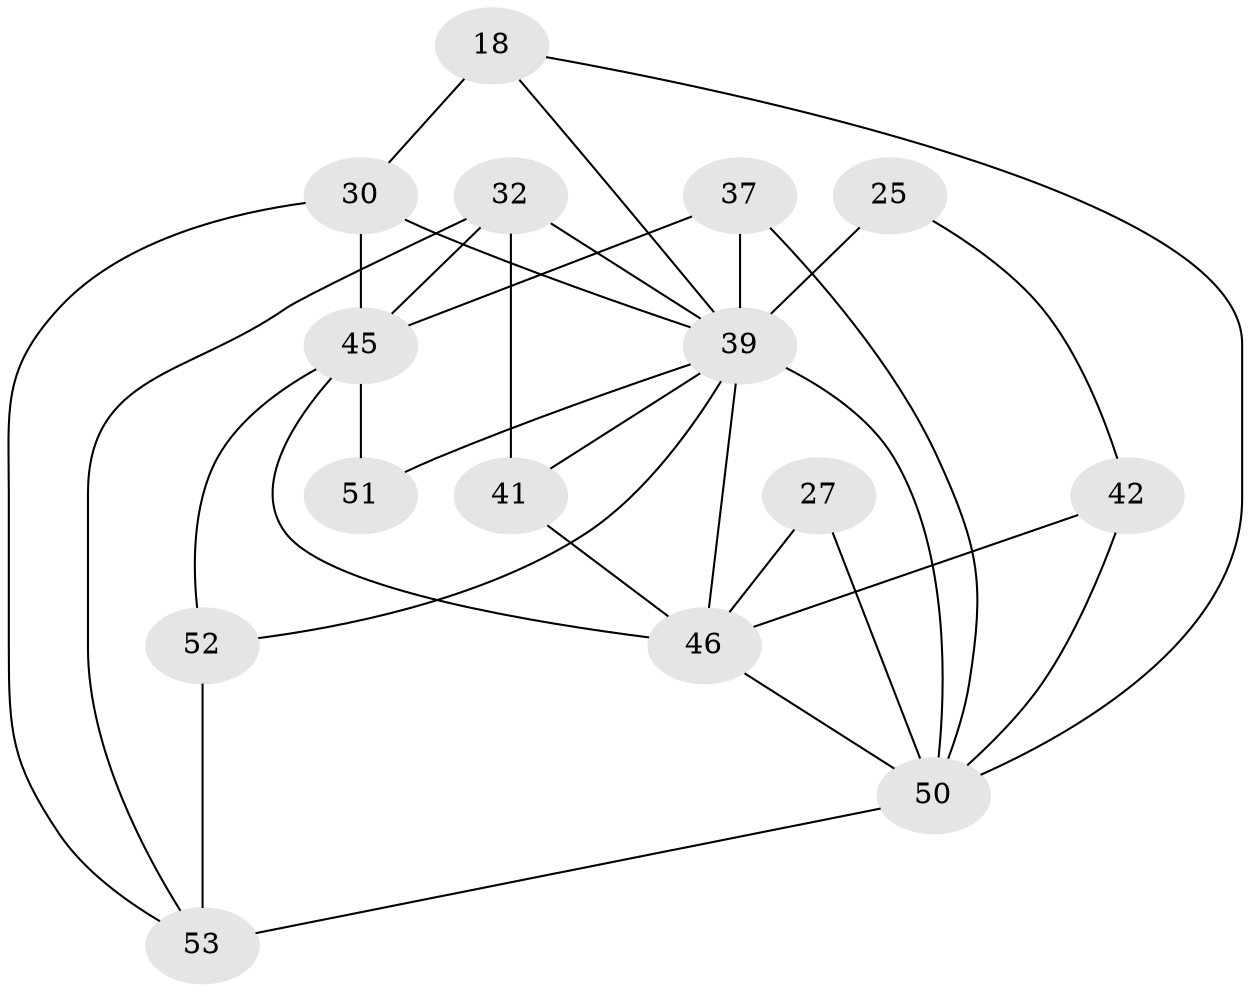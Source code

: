 // original degree distribution, {2: 0.1320754716981132, 5: 0.16981132075471697, 3: 0.2641509433962264, 7: 0.05660377358490566, 4: 0.3018867924528302, 6: 0.05660377358490566, 8: 0.018867924528301886}
// Generated by graph-tools (version 1.1) at 2025/55/03/04/25 21:55:31]
// undirected, 15 vertices, 31 edges
graph export_dot {
graph [start="1"]
  node [color=gray90,style=filled];
  18 [super="+7"];
  25 [super="+8"];
  27;
  30 [super="+20+21"];
  32;
  37 [super="+17+22"];
  39 [super="+38+23+26+16"];
  41 [super="+24"];
  42 [super="+31+19"];
  45 [super="+11"];
  46 [super="+2+1+12+36+43"];
  50 [super="+47+28+49"];
  51 [super="+14"];
  52 [super="+29"];
  53 [super="+13"];
  18 -- 30 [weight=3];
  18 -- 39;
  18 -- 50 [weight=2];
  25 -- 42 [weight=3];
  25 -- 39 [weight=4];
  27 -- 46 [weight=2];
  27 -- 50;
  30 -- 53;
  30 -- 45 [weight=2];
  30 -- 39;
  32 -- 53;
  32 -- 41 [weight=2];
  32 -- 45;
  32 -- 39;
  37 -- 39 [weight=4];
  37 -- 45;
  37 -- 50;
  39 -- 52;
  39 -- 41;
  39 -- 46 [weight=3];
  39 -- 51 [weight=2];
  39 -- 50 [weight=6];
  41 -- 46 [weight=4];
  42 -- 46 [weight=3];
  42 -- 50;
  45 -- 46 [weight=3];
  45 -- 51 [weight=2];
  45 -- 52;
  46 -- 50 [weight=4];
  50 -- 53;
  52 -- 53 [weight=2];
}
